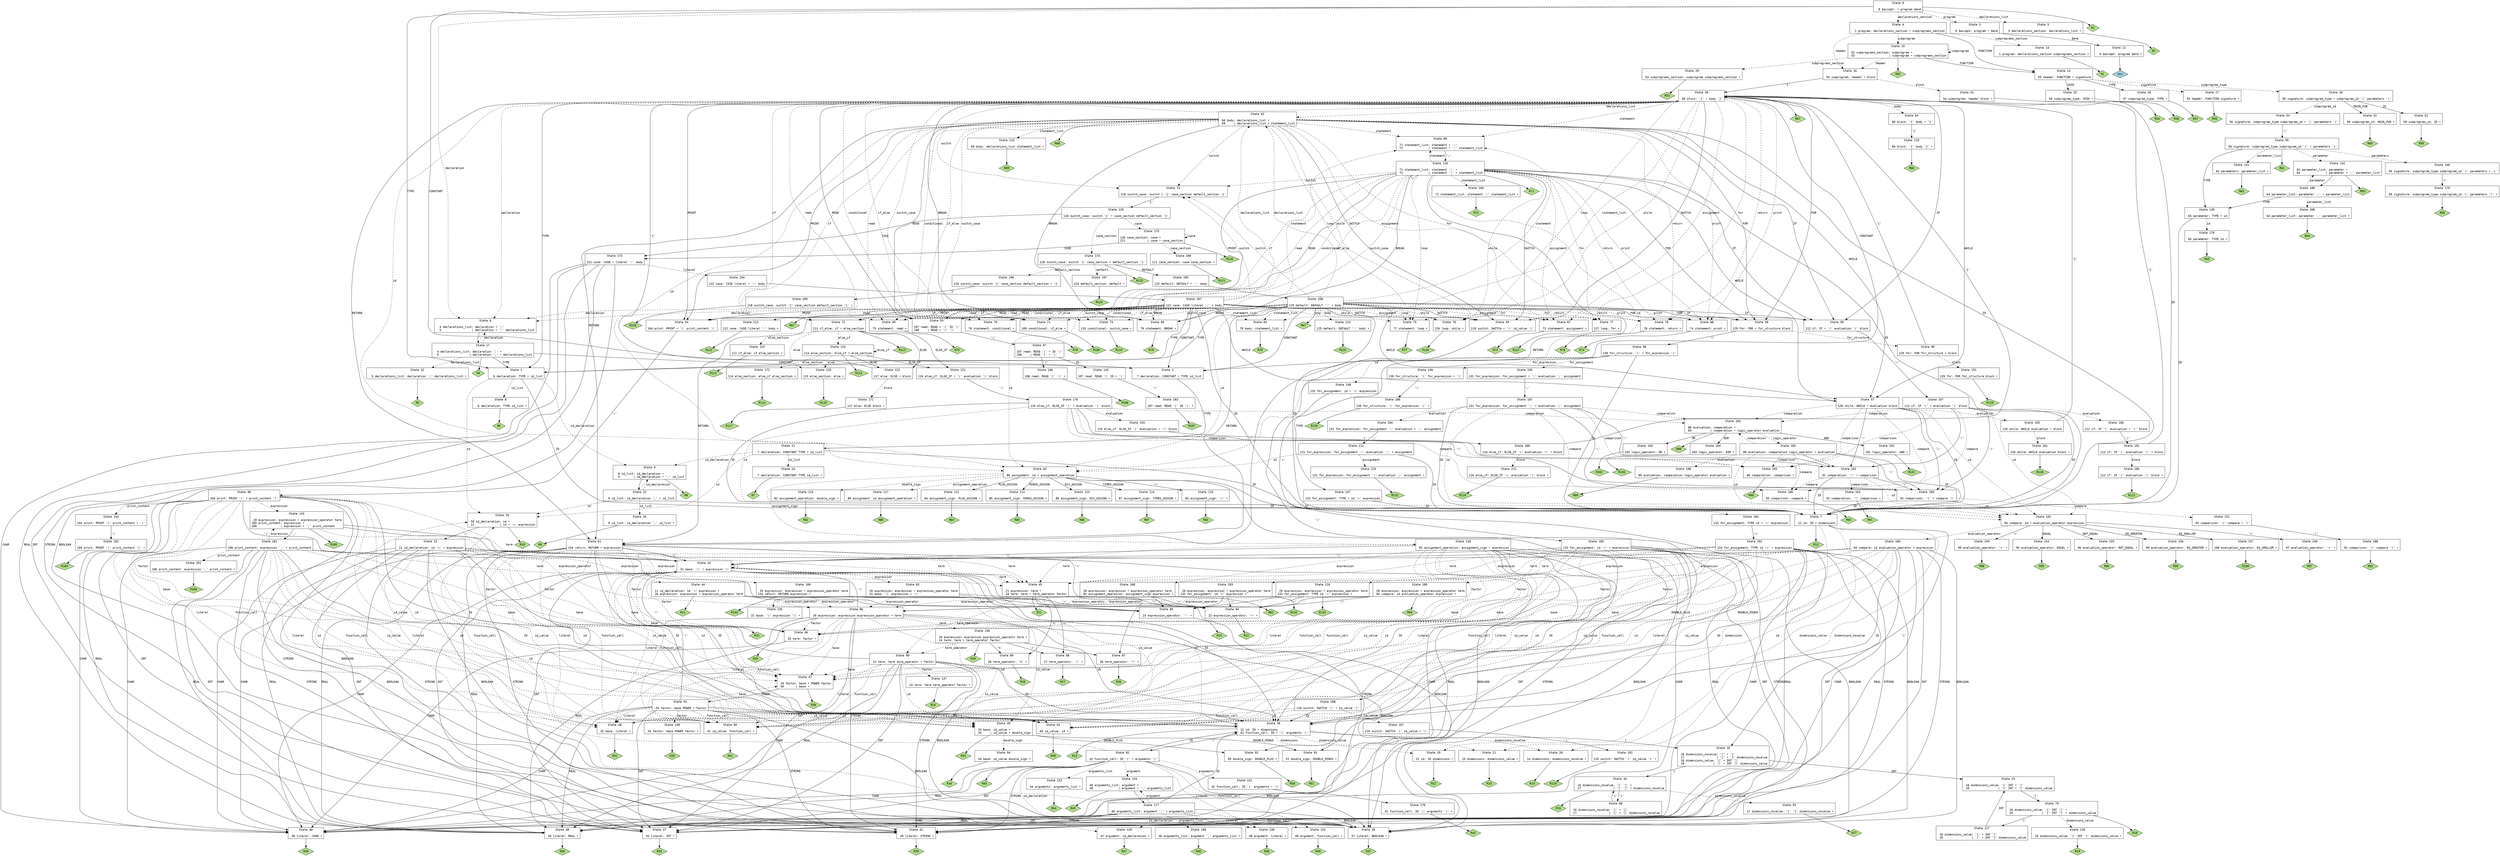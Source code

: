 // Generated by GNU Bison 3.8.2.
// Report bugs to <bug-bison@gnu.org>.
// Home page: <https://www.gnu.org/software/bison/>.

digraph "parser.y"
{
  node [fontname = courier, shape = box, colorscheme = paired6]
  edge [fontname = courier]

  0 [label="State 0\n\l  0 $accept: • program $end\l"]
  0 -> 1 [style=solid label="TYPE"]
  0 -> 2 [style=solid label="CONSTANT"]
  0 -> 3 [style=dashed label="program"]
  0 -> 4 [style=dashed label="declarations_section"]
  0 -> 5 [style=dashed label="declarations_list"]
  0 -> 6 [style=dashed label="declaration"]
  0 -> "0R2" [style=solid]
 "0R2" [label="R2", fillcolor=3, shape=diamond, style=filled]
  1 [label="State 1\n\l  6 declaration: TYPE • id_list\l"]
  1 -> 7 [style=solid label="ID"]
  1 -> 8 [style=dashed label="id_list"]
  1 -> 9 [style=dashed label="id_declaration"]
  1 -> 10 [style=dashed label="id"]
  2 [label="State 2\n\l  7 declaration: CONSTANT • TYPE id_list\l"]
  2 -> 11 [style=solid label="TYPE"]
  3 [label="State 3\n\l  0 $accept: program • $end\l"]
  3 -> 12 [style=solid label="$end"]
  4 [label="State 4\n\l  1 program: declarations_section • subprograms_section\l"]
  4 -> 13 [style=solid label="FUNCTION"]
  4 -> 14 [style=dashed label="subprograms_section"]
  4 -> 15 [style=dashed label="subprogram"]
  4 -> 16 [style=dashed label="header"]
  5 [label="State 5\n\l  3 declarations_section: declarations_list •\l"]
  5 -> "5R3" [style=solid]
 "5R3" [label="R3", fillcolor=3, shape=diamond, style=filled]
  6 [label="State 6\n\l  4 declarations_list: declaration • ';'\l  5                  | declaration • ';' declarations_list\l"]
  6 -> 17 [style=solid label="';'"]
  7 [label="State 7\n\l 12 id: ID • dimensions\l"]
  7 -> 18 [style=solid label="'['"]
  7 -> 19 [style=dashed label="dimensions"]
  7 -> 20 [style=dashed label="dimensions_novalue"]
  7 -> 21 [style=dashed label="dimensions_value"]
  7 -> "7R13" [style=solid]
 "7R13" [label="R13", fillcolor=3, shape=diamond, style=filled]
  8 [label="State 8\n\l  6 declaration: TYPE id_list •\l"]
  8 -> "8R6" [style=solid]
 "8R6" [label="R6", fillcolor=3, shape=diamond, style=filled]
  9 [label="State 9\n\l  8 id_list: id_declaration •\l  9        | id_declaration • ',' id_list\l"]
  9 -> 22 [style=solid label="','"]
  9 -> "9R8" [style=solid]
 "9R8" [label="R8", fillcolor=3, shape=diamond, style=filled]
  10 [label="State 10\n\l 10 id_declaration: id •\l 11               | id • '=' expression\l"]
  10 -> 23 [style=solid label="'='"]
  10 -> "10R10" [style=solid]
 "10R10" [label="R10", fillcolor=3, shape=diamond, style=filled]
  11 [label="State 11\n\l  7 declaration: CONSTANT TYPE • id_list\l"]
  11 -> 7 [style=solid label="ID"]
  11 -> 24 [style=dashed label="id_list"]
  11 -> 9 [style=dashed label="id_declaration"]
  11 -> 10 [style=dashed label="id"]
  12 [label="State 12\n\l  0 $accept: program $end •\l"]
  12 -> "12R0" [style=solid]
 "12R0" [label="Acc", fillcolor=1, shape=diamond, style=filled]
  13 [label="State 13\n\l 55 header: FUNCTION • signature\l"]
  13 -> 25 [style=solid label="VOID"]
  13 -> 26 [style=solid label="TYPE"]
  13 -> 27 [style=dashed label="signature"]
  13 -> 28 [style=dashed label="subprogram_type"]
  14 [label="State 14\n\l  1 program: declarations_section subprograms_section •\l"]
  14 -> "14R1" [style=solid]
 "14R1" [label="R1", fillcolor=3, shape=diamond, style=filled]
  15 [label="State 15\n\l 52 subprograms_section: subprogram •\l 53                    | subprogram • subprograms_section\l"]
  15 -> 13 [style=solid label="FUNCTION"]
  15 -> 29 [style=dashed label="subprograms_section"]
  15 -> 15 [style=dashed label="subprogram"]
  15 -> 16 [style=dashed label="header"]
  15 -> "15R52" [style=solid]
 "15R52" [label="R52", fillcolor=3, shape=diamond, style=filled]
  16 [label="State 16\n\l 54 subprogram: header • block\l"]
  16 -> 30 [style=solid label="'{'"]
  16 -> 31 [style=dashed label="block"]
  17 [label="State 17\n\l  4 declarations_list: declaration ';' •\l  5                  | declaration ';' • declarations_list\l"]
  17 -> 1 [style=solid label="TYPE"]
  17 -> 2 [style=solid label="CONSTANT"]
  17 -> 32 [style=dashed label="declarations_list"]
  17 -> 6 [style=dashed label="declaration"]
  17 -> "17R4" [style=solid]
 "17R4" [label="R4", fillcolor=3, shape=diamond, style=filled]
  18 [label="State 18\n\l 16 dimensions_novalue: '[' • ']'\l 17                   | '[' • ']' dimensions_novalue\l 18 dimensions_value: '[' • INT ']'\l 19                 | '[' • INT ']' dimensions_value\l"]
  18 -> 33 [style=solid label="INT"]
  18 -> 34 [style=solid label="']'"]
  19 [label="State 19\n\l 12 id: ID dimensions •\l"]
  19 -> "19R12" [style=solid]
 "19R12" [label="R12", fillcolor=3, shape=diamond, style=filled]
  20 [label="State 20\n\l 14 dimensions: dimensions_novalue •\l"]
  20 -> "20R14" [style=solid]
 "20R14" [label="R14", fillcolor=3, shape=diamond, style=filled]
  21 [label="State 21\n\l 15 dimensions: dimensions_value •\l"]
  21 -> "21R15" [style=solid]
 "21R15" [label="R15", fillcolor=3, shape=diamond, style=filled]
  22 [label="State 22\n\l  9 id_list: id_declaration ',' • id_list\l"]
  22 -> 7 [style=solid label="ID"]
  22 -> 35 [style=dashed label="id_list"]
  22 -> 9 [style=dashed label="id_declaration"]
  22 -> 10 [style=dashed label="id"]
  23 [label="State 23\n\l 11 id_declaration: id '=' • expression\l"]
  23 -> 36 [style=solid label="ID"]
  23 -> 37 [style=solid label="INT"]
  23 -> 38 [style=solid label="REAL"]
  23 -> 39 [style=solid label="BOOLEAN"]
  23 -> 40 [style=solid label="CHAR"]
  23 -> 41 [style=solid label="STRING"]
  23 -> 42 [style=solid label="'('"]
  23 -> 43 [style=dashed label="id"]
  23 -> 44 [style=dashed label="expression"]
  23 -> 45 [style=dashed label="term"]
  23 -> 46 [style=dashed label="factor"]
  23 -> 47 [style=dashed label="base"]
  23 -> 48 [style=dashed label="literal"]
  23 -> 49 [style=dashed label="id_value"]
  23 -> 50 [style=dashed label="function_call"]
  24 [label="State 24\n\l  7 declaration: CONSTANT TYPE id_list •\l"]
  24 -> "24R7" [style=solid]
 "24R7" [label="R7", fillcolor=3, shape=diamond, style=filled]
  25 [label="State 25\n\l 58 subprogram_type: VOID •\l"]
  25 -> "25R58" [style=solid]
 "25R58" [label="R58", fillcolor=3, shape=diamond, style=filled]
  26 [label="State 26\n\l 57 subprogram_type: TYPE •\l"]
  26 -> "26R57" [style=solid]
 "26R57" [label="R57", fillcolor=3, shape=diamond, style=filled]
  27 [label="State 27\n\l 55 header: FUNCTION signature •\l"]
  27 -> "27R55" [style=solid]
 "27R55" [label="R55", fillcolor=3, shape=diamond, style=filled]
  28 [label="State 28\n\l 56 signature: subprogram_type • subprogram_id '(' parameters ')'\l"]
  28 -> 51 [style=solid label="ID"]
  28 -> 52 [style=solid label="MAIN_FUN"]
  28 -> 53 [style=dashed label="subprogram_id"]
  29 [label="State 29\n\l 53 subprograms_section: subprogram subprograms_section •\l"]
  29 -> "29R53" [style=solid]
 "29R53" [label="R53", fillcolor=3, shape=diamond, style=filled]
  30 [label="State 30\n\l 66 block: '{' • body '}'\l"]
  30 -> 7 [style=solid label="ID"]
  30 -> 1 [style=solid label="TYPE"]
  30 -> 54 [style=solid label="PRINT"]
  30 -> 55 [style=solid label="READ"]
  30 -> 2 [style=solid label="CONSTANT"]
  30 -> 56 [style=solid label="FOR"]
  30 -> 57 [style=solid label="WHILE"]
  30 -> 58 [style=solid label="IF"]
  30 -> 59 [style=solid label="SWITCH"]
  30 -> 60 [style=solid label="BREAK"]
  30 -> 61 [style=solid label="RETURN"]
  30 -> 62 [style=dashed label="declarations_list"]
  30 -> 6 [style=dashed label="declaration"]
  30 -> 63 [style=dashed label="id"]
  30 -> 64 [style=dashed label="body"]
  30 -> 65 [style=dashed label="statement_list"]
  30 -> 66 [style=dashed label="statement"]
  30 -> 67 [style=dashed label="assignment"]
  30 -> 68 [style=dashed label="print"]
  30 -> 69 [style=dashed label="read"]
  30 -> 70 [style=dashed label="conditional"]
  30 -> 71 [style=dashed label="if_else"]
  30 -> 72 [style=dashed label="if"]
  30 -> 73 [style=dashed label="switch_case"]
  30 -> 74 [style=dashed label="switch"]
  30 -> 75 [style=dashed label="loop"]
  30 -> 76 [style=dashed label="while"]
  30 -> 77 [style=dashed label="for"]
  30 -> 78 [style=dashed label="return"]
  30 -> "30R67" [style=solid]
 "30R67" [label="R67", fillcolor=3, shape=diamond, style=filled]
  31 [label="State 31\n\l 54 subprogram: header block •\l"]
  31 -> "31R54" [style=solid]
 "31R54" [label="R54", fillcolor=3, shape=diamond, style=filled]
  32 [label="State 32\n\l  5 declarations_list: declaration ';' declarations_list •\l"]
  32 -> "32R5" [style=solid]
 "32R5" [label="R5", fillcolor=3, shape=diamond, style=filled]
  33 [label="State 33\n\l 18 dimensions_value: '[' INT • ']'\l 19                 | '[' INT • ']' dimensions_value\l"]
  33 -> 79 [style=solid label="']'"]
  34 [label="State 34\n\l 16 dimensions_novalue: '[' ']' •\l 17                   | '[' ']' • dimensions_novalue\l"]
  34 -> 80 [style=solid label="'['"]
  34 -> 81 [style=dashed label="dimensions_novalue"]
  34 -> "34R16" [style=solid]
 "34R16" [label="R16", fillcolor=3, shape=diamond, style=filled]
  35 [label="State 35\n\l  9 id_list: id_declaration ',' id_list •\l"]
  35 -> "35R9" [style=solid]
 "35R9" [label="R9", fillcolor=3, shape=diamond, style=filled]
  36 [label="State 36\n\l 12 id: ID • dimensions\l 42 function_call: ID • '(' arguments ')'\l"]
  36 -> 18 [style=solid label="'['"]
  36 -> 82 [style=solid label="'('"]
  36 -> 19 [style=dashed label="dimensions"]
  36 -> 20 [style=dashed label="dimensions_novalue"]
  36 -> 21 [style=dashed label="dimensions_value"]
  36 -> "36R13" [style=solid]
 "36R13" [label="R13", fillcolor=3, shape=diamond, style=filled]
  37 [label="State 37\n\l 35 literal: INT •\l"]
  37 -> "37R35" [style=solid]
 "37R35" [label="R35", fillcolor=3, shape=diamond, style=filled]
  38 [label="State 38\n\l 36 literal: REAL •\l"]
  38 -> "38R36" [style=solid]
 "38R36" [label="R36", fillcolor=3, shape=diamond, style=filled]
  39 [label="State 39\n\l 37 literal: BOOLEAN •\l"]
  39 -> "39R37" [style=solid]
 "39R37" [label="R37", fillcolor=3, shape=diamond, style=filled]
  40 [label="State 40\n\l 38 literal: CHAR •\l"]
  40 -> "40R38" [style=solid]
 "40R38" [label="R38", fillcolor=3, shape=diamond, style=filled]
  41 [label="State 41\n\l 39 literal: STRING •\l"]
  41 -> "41R39" [style=solid]
 "41R39" [label="R39", fillcolor=3, shape=diamond, style=filled]
  42 [label="State 42\n\l 31 base: '(' • expression ')'\l"]
  42 -> 36 [style=solid label="ID"]
  42 -> 37 [style=solid label="INT"]
  42 -> 38 [style=solid label="REAL"]
  42 -> 39 [style=solid label="BOOLEAN"]
  42 -> 40 [style=solid label="CHAR"]
  42 -> 41 [style=solid label="STRING"]
  42 -> 42 [style=solid label="'('"]
  42 -> 43 [style=dashed label="id"]
  42 -> 83 [style=dashed label="expression"]
  42 -> 45 [style=dashed label="term"]
  42 -> 46 [style=dashed label="factor"]
  42 -> 47 [style=dashed label="base"]
  42 -> 48 [style=dashed label="literal"]
  42 -> 49 [style=dashed label="id_value"]
  42 -> 50 [style=dashed label="function_call"]
  43 [label="State 43\n\l 40 id_value: id •\l"]
  43 -> "43R40" [style=solid]
 "43R40" [label="R40", fillcolor=3, shape=diamond, style=filled]
  44 [label="State 44\n\l 11 id_declaration: id '=' expression •\l 20 expression: expression • expression_operator term\l"]
  44 -> 84 [style=solid label="'+'"]
  44 -> 85 [style=solid label="'-'"]
  44 -> 86 [style=dashed label="expression_operator"]
  44 -> "44R11" [style=solid]
 "44R11" [label="R11", fillcolor=3, shape=diamond, style=filled]
  45 [label="State 45\n\l 21 expression: term •\l 24 term: term • term_operator factor\l"]
  45 -> 87 [style=solid label="'*'"]
  45 -> 88 [style=solid label="'/'"]
  45 -> 89 [style=solid label="'%'"]
  45 -> 90 [style=dashed label="term_operator"]
  45 -> "45R21" [style=solid]
 "45R21" [label="R21", fillcolor=3, shape=diamond, style=filled]
  46 [label="State 46\n\l 25 term: factor •\l"]
  46 -> "46R25" [style=solid]
 "46R25" [label="R25", fillcolor=3, shape=diamond, style=filled]
  47 [label="State 47\n\l 29 factor: base • POWER factor\l 30       | base •\l"]
  47 -> 91 [style=solid label="POWER"]
  47 -> "47R30" [style=solid]
 "47R30" [label="R30", fillcolor=3, shape=diamond, style=filled]
  48 [label="State 48\n\l 32 base: literal •\l"]
  48 -> "48R32" [style=solid]
 "48R32" [label="R32", fillcolor=3, shape=diamond, style=filled]
  49 [label="State 49\n\l 33 base: id_value •\l 34     | id_value • double_sign\l"]
  49 -> 92 [style=solid label="DOUBLE_PLUS"]
  49 -> 93 [style=solid label="DOUBLE_MINUS"]
  49 -> 94 [style=dashed label="double_sign"]
  49 -> "49R33" [style=solid]
 "49R33" [label="R33", fillcolor=3, shape=diamond, style=filled]
  50 [label="State 50\n\l 41 id_value: function_call •\l"]
  50 -> "50R41" [style=solid]
 "50R41" [label="R41", fillcolor=3, shape=diamond, style=filled]
  51 [label="State 51\n\l 59 subprogram_id: ID •\l"]
  51 -> "51R59" [style=solid]
 "51R59" [label="R59", fillcolor=3, shape=diamond, style=filled]
  52 [label="State 52\n\l 60 subprogram_id: MAIN_FUN •\l"]
  52 -> "52R60" [style=solid]
 "52R60" [label="R60", fillcolor=3, shape=diamond, style=filled]
  53 [label="State 53\n\l 56 signature: subprogram_type subprogram_id • '(' parameters ')'\l"]
  53 -> 95 [style=solid label="'('"]
  54 [label="State 54\n\l104 print: PRINT • '(' print_content ')'\l"]
  54 -> 96 [style=solid label="'('"]
  55 [label="State 55\n\l107 read: READ • '(' ID ')'\l108     | READ • '(' ')'\l"]
  55 -> 97 [style=solid label="'('"]
  56 [label="State 56\n\l129 for: FOR • for_structure block\l"]
  56 -> 98 [style=solid label="'('"]
  56 -> 99 [style=dashed label="for_structure"]
  57 [label="State 57\n\l128 while: WHILE • evaluation block\l"]
  57 -> 7 [style=solid label="ID"]
  57 -> 100 [style=solid label="'('"]
  57 -> 101 [style=solid label="'!'"]
  57 -> 102 [style=dashed label="id"]
  57 -> 103 [style=dashed label="evaluation"]
  57 -> 104 [style=dashed label="comparation"]
  57 -> 105 [style=dashed label="comparison"]
  57 -> 106 [style=dashed label="compare"]
  58 [label="State 58\n\l112 if: IF • '(' evaluation ')' block\l"]
  58 -> 107 [style=solid label="'('"]
  59 [label="State 59\n\l119 switch: SWITCH • '(' id_value ')'\l"]
  59 -> 108 [style=solid label="'('"]
  60 [label="State 60\n\l 79 statement: BREAK •\l"]
  60 -> "60R79" [style=solid]
 "60R79" [label="R79", fillcolor=3, shape=diamond, style=filled]
  61 [label="State 61\n\l134 return: RETURN • expression\l"]
  61 -> 36 [style=solid label="ID"]
  61 -> 37 [style=solid label="INT"]
  61 -> 38 [style=solid label="REAL"]
  61 -> 39 [style=solid label="BOOLEAN"]
  61 -> 40 [style=solid label="CHAR"]
  61 -> 41 [style=solid label="STRING"]
  61 -> 42 [style=solid label="'('"]
  61 -> 43 [style=dashed label="id"]
  61 -> 109 [style=dashed label="expression"]
  61 -> 45 [style=dashed label="term"]
  61 -> 46 [style=dashed label="factor"]
  61 -> 47 [style=dashed label="base"]
  61 -> 48 [style=dashed label="literal"]
  61 -> 49 [style=dashed label="id_value"]
  61 -> 50 [style=dashed label="function_call"]
  62 [label="State 62\n\l 68 body: declarations_list •\l 69     | declarations_list • statement_list\l"]
  62 -> 7 [style=solid label="ID"]
  62 -> 54 [style=solid label="PRINT"]
  62 -> 55 [style=solid label="READ"]
  62 -> 56 [style=solid label="FOR"]
  62 -> 57 [style=solid label="WHILE"]
  62 -> 58 [style=solid label="IF"]
  62 -> 59 [style=solid label="SWITCH"]
  62 -> 60 [style=solid label="BREAK"]
  62 -> 61 [style=solid label="RETURN"]
  62 -> 63 [style=dashed label="id"]
  62 -> 110 [style=dashed label="statement_list"]
  62 -> 66 [style=dashed label="statement"]
  62 -> 67 [style=dashed label="assignment"]
  62 -> 68 [style=dashed label="print"]
  62 -> 69 [style=dashed label="read"]
  62 -> 70 [style=dashed label="conditional"]
  62 -> 71 [style=dashed label="if_else"]
  62 -> 72 [style=dashed label="if"]
  62 -> 73 [style=dashed label="switch_case"]
  62 -> 74 [style=dashed label="switch"]
  62 -> 75 [style=dashed label="loop"]
  62 -> 76 [style=dashed label="while"]
  62 -> 77 [style=dashed label="for"]
  62 -> 78 [style=dashed label="return"]
  62 -> "62R68" [style=solid]
 "62R68" [label="R68", fillcolor=3, shape=diamond, style=filled]
  63 [label="State 63\n\l 80 assignment: id • assignment_operation\l"]
  63 -> 111 [style=solid label="PLUS_ASSIGN"]
  63 -> 112 [style=solid label="MINUS_ASSIGN"]
  63 -> 113 [style=solid label="DIV_ASSIGN"]
  63 -> 114 [style=solid label="TIMES_ASSIGN"]
  63 -> 92 [style=solid label="DOUBLE_PLUS"]
  63 -> 93 [style=solid label="DOUBLE_MINUS"]
  63 -> 115 [style=solid label="'='"]
  63 -> 116 [style=dashed label="double_sign"]
  63 -> 117 [style=dashed label="assignment_operation"]
  63 -> 118 [style=dashed label="assignment_sign"]
  64 [label="State 64\n\l 66 block: '{' body • '}'\l"]
  64 -> 119 [style=solid label="'}'"]
  65 [label="State 65\n\l 70 body: statement_list •\l"]
  65 -> "65R70" [style=solid]
 "65R70" [label="R70", fillcolor=3, shape=diamond, style=filled]
  66 [label="State 66\n\l 71 statement_list: statement • ';'\l 72               | statement • ';' statement_list\l"]
  66 -> 120 [style=solid label="';'"]
  67 [label="State 67\n\l 73 statement: assignment •\l"]
  67 -> "67R73" [style=solid]
 "67R73" [label="R73", fillcolor=3, shape=diamond, style=filled]
  68 [label="State 68\n\l 74 statement: print •\l"]
  68 -> "68R74" [style=solid]
 "68R74" [label="R74", fillcolor=3, shape=diamond, style=filled]
  69 [label="State 69\n\l 75 statement: read •\l"]
  69 -> "69R75" [style=solid]
 "69R75" [label="R75", fillcolor=3, shape=diamond, style=filled]
  70 [label="State 70\n\l 76 statement: conditional •\l"]
  70 -> "70R76" [style=solid]
 "70R76" [label="R76", fillcolor=3, shape=diamond, style=filled]
  71 [label="State 71\n\l109 conditional: if_else •\l"]
  71 -> "71R109" [style=solid]
 "71R109" [label="R109", fillcolor=3, shape=diamond, style=filled]
  72 [label="State 72\n\l111 if_else: if • else_section\l"]
  72 -> 121 [style=solid label="ELSE_IF"]
  72 -> 122 [style=solid label="ELSE"]
  72 -> 123 [style=dashed label="else_section"]
  72 -> 124 [style=dashed label="else_if"]
  72 -> 125 [style=dashed label="else"]
  72 -> "72R113" [style=solid]
 "72R113" [label="R113", fillcolor=3, shape=diamond, style=filled]
  73 [label="State 73\n\l110 conditional: switch_case •\l"]
  73 -> "73R110" [style=solid]
 "73R110" [label="R110", fillcolor=3, shape=diamond, style=filled]
  74 [label="State 74\n\l118 switch_case: switch • '{' case_section default_section '}'\l"]
  74 -> 126 [style=solid label="'{'"]
  75 [label="State 75\n\l 77 statement: loop •\l"]
  75 -> "75R77" [style=solid]
 "75R77" [label="R77", fillcolor=3, shape=diamond, style=filled]
  76 [label="State 76\n\l126 loop: while •\l"]
  76 -> "76R126" [style=solid]
 "76R126" [label="R126", fillcolor=3, shape=diamond, style=filled]
  77 [label="State 77\n\l127 loop: for •\l"]
  77 -> "77R127" [style=solid]
 "77R127" [label="R127", fillcolor=3, shape=diamond, style=filled]
  78 [label="State 78\n\l 78 statement: return •\l"]
  78 -> "78R78" [style=solid]
 "78R78" [label="R78", fillcolor=3, shape=diamond, style=filled]
  79 [label="State 79\n\l 18 dimensions_value: '[' INT ']' •\l 19                 | '[' INT ']' • dimensions_value\l"]
  79 -> 127 [style=solid label="'['"]
  79 -> 128 [style=dashed label="dimensions_value"]
  79 -> "79R18" [style=solid]
 "79R18" [label="R18", fillcolor=3, shape=diamond, style=filled]
  80 [label="State 80\n\l 16 dimensions_novalue: '[' • ']'\l 17                   | '[' • ']' dimensions_novalue\l"]
  80 -> 34 [style=solid label="']'"]
  81 [label="State 81\n\l 17 dimensions_novalue: '[' ']' dimensions_novalue •\l"]
  81 -> "81R17" [style=solid]
 "81R17" [label="R17", fillcolor=3, shape=diamond, style=filled]
  82 [label="State 82\n\l 42 function_call: ID '(' • arguments ')'\l"]
  82 -> 36 [style=solid label="ID"]
  82 -> 37 [style=solid label="INT"]
  82 -> 38 [style=solid label="REAL"]
  82 -> 39 [style=solid label="BOOLEAN"]
  82 -> 40 [style=solid label="CHAR"]
  82 -> 41 [style=solid label="STRING"]
  82 -> 129 [style=dashed label="id_declaration"]
  82 -> 10 [style=dashed label="id"]
  82 -> 130 [style=dashed label="literal"]
  82 -> 131 [style=dashed label="function_call"]
  82 -> 132 [style=dashed label="arguments"]
  82 -> 133 [style=dashed label="arguments_list"]
  82 -> 134 [style=dashed label="argument"]
  82 -> "82R43" [style=solid]
 "82R43" [label="R43", fillcolor=3, shape=diamond, style=filled]
  83 [label="State 83\n\l 20 expression: expression • expression_operator term\l 31 base: '(' expression • ')'\l"]
  83 -> 84 [style=solid label="'+'"]
  83 -> 85 [style=solid label="'-'"]
  83 -> 135 [style=solid label="')'"]
  83 -> 86 [style=dashed label="expression_operator"]
  84 [label="State 84\n\l 22 expression_operator: '+' •\l"]
  84 -> "84R22" [style=solid]
 "84R22" [label="R22", fillcolor=3, shape=diamond, style=filled]
  85 [label="State 85\n\l 23 expression_operator: '-' •\l"]
  85 -> "85R23" [style=solid]
 "85R23" [label="R23", fillcolor=3, shape=diamond, style=filled]
  86 [label="State 86\n\l 20 expression: expression expression_operator • term\l"]
  86 -> 36 [style=solid label="ID"]
  86 -> 37 [style=solid label="INT"]
  86 -> 38 [style=solid label="REAL"]
  86 -> 39 [style=solid label="BOOLEAN"]
  86 -> 40 [style=solid label="CHAR"]
  86 -> 41 [style=solid label="STRING"]
  86 -> 42 [style=solid label="'('"]
  86 -> 43 [style=dashed label="id"]
  86 -> 136 [style=dashed label="term"]
  86 -> 46 [style=dashed label="factor"]
  86 -> 47 [style=dashed label="base"]
  86 -> 48 [style=dashed label="literal"]
  86 -> 49 [style=dashed label="id_value"]
  86 -> 50 [style=dashed label="function_call"]
  87 [label="State 87\n\l 26 term_operator: '*' •\l"]
  87 -> "87R26" [style=solid]
 "87R26" [label="R26", fillcolor=3, shape=diamond, style=filled]
  88 [label="State 88\n\l 27 term_operator: '/' •\l"]
  88 -> "88R27" [style=solid]
 "88R27" [label="R27", fillcolor=3, shape=diamond, style=filled]
  89 [label="State 89\n\l 28 term_operator: '%' •\l"]
  89 -> "89R28" [style=solid]
 "89R28" [label="R28", fillcolor=3, shape=diamond, style=filled]
  90 [label="State 90\n\l 24 term: term term_operator • factor\l"]
  90 -> 36 [style=solid label="ID"]
  90 -> 37 [style=solid label="INT"]
  90 -> 38 [style=solid label="REAL"]
  90 -> 39 [style=solid label="BOOLEAN"]
  90 -> 40 [style=solid label="CHAR"]
  90 -> 41 [style=solid label="STRING"]
  90 -> 42 [style=solid label="'('"]
  90 -> 43 [style=dashed label="id"]
  90 -> 137 [style=dashed label="factor"]
  90 -> 47 [style=dashed label="base"]
  90 -> 48 [style=dashed label="literal"]
  90 -> 49 [style=dashed label="id_value"]
  90 -> 50 [style=dashed label="function_call"]
  91 [label="State 91\n\l 29 factor: base POWER • factor\l"]
  91 -> 36 [style=solid label="ID"]
  91 -> 37 [style=solid label="INT"]
  91 -> 38 [style=solid label="REAL"]
  91 -> 39 [style=solid label="BOOLEAN"]
  91 -> 40 [style=solid label="CHAR"]
  91 -> 41 [style=solid label="STRING"]
  91 -> 42 [style=solid label="'('"]
  91 -> 43 [style=dashed label="id"]
  91 -> 138 [style=dashed label="factor"]
  91 -> 47 [style=dashed label="base"]
  91 -> 48 [style=dashed label="literal"]
  91 -> 49 [style=dashed label="id_value"]
  91 -> 50 [style=dashed label="function_call"]
  92 [label="State 92\n\l 50 double_sign: DOUBLE_PLUS •\l"]
  92 -> "92R50" [style=solid]
 "92R50" [label="R50", fillcolor=3, shape=diamond, style=filled]
  93 [label="State 93\n\l 51 double_sign: DOUBLE_MINUS •\l"]
  93 -> "93R51" [style=solid]
 "93R51" [label="R51", fillcolor=3, shape=diamond, style=filled]
  94 [label="State 94\n\l 34 base: id_value double_sign •\l"]
  94 -> "94R34" [style=solid]
 "94R34" [label="R34", fillcolor=3, shape=diamond, style=filled]
  95 [label="State 95\n\l 56 signature: subprogram_type subprogram_id '(' • parameters ')'\l"]
  95 -> 139 [style=solid label="TYPE"]
  95 -> 140 [style=dashed label="parameters"]
  95 -> 141 [style=dashed label="parameter_list"]
  95 -> 142 [style=dashed label="parameter"]
  95 -> "95R61" [style=solid]
 "95R61" [label="R61", fillcolor=3, shape=diamond, style=filled]
  96 [label="State 96\n\l104 print: PRINT '(' • print_content ')'\l"]
  96 -> 36 [style=solid label="ID"]
  96 -> 37 [style=solid label="INT"]
  96 -> 38 [style=solid label="REAL"]
  96 -> 39 [style=solid label="BOOLEAN"]
  96 -> 40 [style=solid label="CHAR"]
  96 -> 41 [style=solid label="STRING"]
  96 -> 42 [style=solid label="'('"]
  96 -> 43 [style=dashed label="id"]
  96 -> 143 [style=dashed label="expression"]
  96 -> 45 [style=dashed label="term"]
  96 -> 46 [style=dashed label="factor"]
  96 -> 47 [style=dashed label="base"]
  96 -> 48 [style=dashed label="literal"]
  96 -> 49 [style=dashed label="id_value"]
  96 -> 50 [style=dashed label="function_call"]
  96 -> 144 [style=dashed label="print_content"]
  97 [label="State 97\n\l107 read: READ '(' • ID ')'\l108     | READ '(' • ')'\l"]
  97 -> 145 [style=solid label="ID"]
  97 -> 146 [style=solid label="')'"]
  98 [label="State 98\n\l130 for_structure: '(' • for_expression ')'\l"]
  98 -> 7 [style=solid label="ID"]
  98 -> 147 [style=solid label="TYPE"]
  98 -> 148 [style=dashed label="id"]
  98 -> 149 [style=dashed label="for_expression"]
  98 -> 150 [style=dashed label="for_assignment"]
  99 [label="State 99\n\l129 for: FOR for_structure • block\l"]
  99 -> 30 [style=solid label="'{'"]
  99 -> 151 [style=dashed label="block"]
  100 [label="State 100\n\l 92 comparison: '(' • compare ')'\l"]
  100 -> 7 [style=solid label="ID"]
  100 -> 102 [style=dashed label="id"]
  100 -> 152 [style=dashed label="compare"]
  101 [label="State 101\n\l 91 comparation: '!' • comparison\l"]
  101 -> 7 [style=solid label="ID"]
  101 -> 100 [style=solid label="'('"]
  101 -> 102 [style=dashed label="id"]
  101 -> 153 [style=dashed label="comparison"]
  101 -> 106 [style=dashed label="compare"]
  102 [label="State 102\n\l 94 compare: id • evaluation_operator expression\l"]
  102 -> 154 [style=solid label="EQUAL"]
  102 -> 155 [style=solid label="NOT_EQUAL"]
  102 -> 156 [style=solid label="EQ_GREATER"]
  102 -> 157 [style=solid label="EQ_SMALLER"]
  102 -> 158 [style=solid label="'>'"]
  102 -> 159 [style=solid label="'<'"]
  102 -> 160 [style=dashed label="evaluation_operator"]
  103 [label="State 103\n\l128 while: WHILE evaluation • block\l"]
  103 -> 30 [style=solid label="'{'"]
  103 -> 161 [style=dashed label="block"]
  104 [label="State 104\n\l 88 evaluation: comparation •\l 89           | comparation • logic_operator evaluation\l"]
  104 -> 162 [style=solid label="AND"]
  104 -> 163 [style=solid label="OR"]
  104 -> 164 [style=solid label="EOR"]
  104 -> 165 [style=dashed label="logic_operator"]
  104 -> "104R88" [style=solid]
 "104R88" [label="R88", fillcolor=3, shape=diamond, style=filled]
  105 [label="State 105\n\l 90 comparation: comparison •\l"]
  105 -> "105R90" [style=solid]
 "105R90" [label="R90", fillcolor=3, shape=diamond, style=filled]
  106 [label="State 106\n\l 93 comparison: compare •\l"]
  106 -> "106R93" [style=solid]
 "106R93" [label="R93", fillcolor=3, shape=diamond, style=filled]
  107 [label="State 107\n\l112 if: IF '(' • evaluation ')' block\l"]
  107 -> 7 [style=solid label="ID"]
  107 -> 100 [style=solid label="'('"]
  107 -> 101 [style=solid label="'!'"]
  107 -> 102 [style=dashed label="id"]
  107 -> 166 [style=dashed label="evaluation"]
  107 -> 104 [style=dashed label="comparation"]
  107 -> 105 [style=dashed label="comparison"]
  107 -> 106 [style=dashed label="compare"]
  108 [label="State 108\n\l119 switch: SWITCH '(' • id_value ')'\l"]
  108 -> 36 [style=solid label="ID"]
  108 -> 43 [style=dashed label="id"]
  108 -> 167 [style=dashed label="id_value"]
  108 -> 50 [style=dashed label="function_call"]
  109 [label="State 109\n\l 20 expression: expression • expression_operator term\l134 return: RETURN expression •\l"]
  109 -> 84 [style=solid label="'+'"]
  109 -> 85 [style=solid label="'-'"]
  109 -> 86 [style=dashed label="expression_operator"]
  109 -> "109R134" [style=solid]
 "109R134" [label="R134", fillcolor=3, shape=diamond, style=filled]
  110 [label="State 110\n\l 69 body: declarations_list statement_list •\l"]
  110 -> "110R69" [style=solid]
 "110R69" [label="R69", fillcolor=3, shape=diamond, style=filled]
  111 [label="State 111\n\l 84 assignment_sign: PLUS_ASSIGN •\l"]
  111 -> "111R84" [style=solid]
 "111R84" [label="R84", fillcolor=3, shape=diamond, style=filled]
  112 [label="State 112\n\l 85 assignment_sign: MINUS_ASSIGN •\l"]
  112 -> "112R85" [style=solid]
 "112R85" [label="R85", fillcolor=3, shape=diamond, style=filled]
  113 [label="State 113\n\l 86 assignment_sign: DIV_ASSIGN •\l"]
  113 -> "113R86" [style=solid]
 "113R86" [label="R86", fillcolor=3, shape=diamond, style=filled]
  114 [label="State 114\n\l 87 assignment_sign: TIMES_ASSIGN •\l"]
  114 -> "114R87" [style=solid]
 "114R87" [label="R87", fillcolor=3, shape=diamond, style=filled]
  115 [label="State 115\n\l 83 assignment_sign: '=' •\l"]
  115 -> "115R83" [style=solid]
 "115R83" [label="R83", fillcolor=3, shape=diamond, style=filled]
  116 [label="State 116\n\l 82 assignment_operation: double_sign •\l"]
  116 -> "116R82" [style=solid]
 "116R82" [label="R82", fillcolor=3, shape=diamond, style=filled]
  117 [label="State 117\n\l 80 assignment: id assignment_operation •\l"]
  117 -> "117R80" [style=solid]
 "117R80" [label="R80", fillcolor=3, shape=diamond, style=filled]
  118 [label="State 118\n\l 81 assignment_operation: assignment_sign • expression\l"]
  118 -> 36 [style=solid label="ID"]
  118 -> 37 [style=solid label="INT"]
  118 -> 38 [style=solid label="REAL"]
  118 -> 39 [style=solid label="BOOLEAN"]
  118 -> 40 [style=solid label="CHAR"]
  118 -> 41 [style=solid label="STRING"]
  118 -> 42 [style=solid label="'('"]
  118 -> 43 [style=dashed label="id"]
  118 -> 168 [style=dashed label="expression"]
  118 -> 45 [style=dashed label="term"]
  118 -> 46 [style=dashed label="factor"]
  118 -> 47 [style=dashed label="base"]
  118 -> 48 [style=dashed label="literal"]
  118 -> 49 [style=dashed label="id_value"]
  118 -> 50 [style=dashed label="function_call"]
  119 [label="State 119\n\l 66 block: '{' body '}' •\l"]
  119 -> "119R66" [style=solid]
 "119R66" [label="R66", fillcolor=3, shape=diamond, style=filled]
  120 [label="State 120\n\l 71 statement_list: statement ';' •\l 72               | statement ';' • statement_list\l"]
  120 -> 7 [style=solid label="ID"]
  120 -> 54 [style=solid label="PRINT"]
  120 -> 55 [style=solid label="READ"]
  120 -> 56 [style=solid label="FOR"]
  120 -> 57 [style=solid label="WHILE"]
  120 -> 58 [style=solid label="IF"]
  120 -> 59 [style=solid label="SWITCH"]
  120 -> 60 [style=solid label="BREAK"]
  120 -> 61 [style=solid label="RETURN"]
  120 -> 63 [style=dashed label="id"]
  120 -> 169 [style=dashed label="statement_list"]
  120 -> 66 [style=dashed label="statement"]
  120 -> 67 [style=dashed label="assignment"]
  120 -> 68 [style=dashed label="print"]
  120 -> 69 [style=dashed label="read"]
  120 -> 70 [style=dashed label="conditional"]
  120 -> 71 [style=dashed label="if_else"]
  120 -> 72 [style=dashed label="if"]
  120 -> 73 [style=dashed label="switch_case"]
  120 -> 74 [style=dashed label="switch"]
  120 -> 75 [style=dashed label="loop"]
  120 -> 76 [style=dashed label="while"]
  120 -> 77 [style=dashed label="for"]
  120 -> 78 [style=dashed label="return"]
  120 -> "120R71" [style=solid]
 "120R71" [label="R71", fillcolor=3, shape=diamond, style=filled]
  121 [label="State 121\n\l116 else_if: ELSE_IF • '(' evaluation ')' block\l"]
  121 -> 170 [style=solid label="'('"]
  122 [label="State 122\n\l117 else: ELSE • block\l"]
  122 -> 30 [style=solid label="'{'"]
  122 -> 171 [style=dashed label="block"]
  123 [label="State 123\n\l111 if_else: if else_section •\l"]
  123 -> "123R111" [style=solid]
 "123R111" [label="R111", fillcolor=3, shape=diamond, style=filled]
  124 [label="State 124\n\l114 else_section: else_if • else_section\l"]
  124 -> 121 [style=solid label="ELSE_IF"]
  124 -> 122 [style=solid label="ELSE"]
  124 -> 172 [style=dashed label="else_section"]
  124 -> 124 [style=dashed label="else_if"]
  124 -> 125 [style=dashed label="else"]
  124 -> "124R113" [style=solid]
 "124R113" [label="R113", fillcolor=3, shape=diamond, style=filled]
  125 [label="State 125\n\l115 else_section: else •\l"]
  125 -> "125R115" [style=solid]
 "125R115" [label="R115", fillcolor=3, shape=diamond, style=filled]
  126 [label="State 126\n\l118 switch_case: switch '{' • case_section default_section '}'\l"]
  126 -> 173 [style=solid label="CASE"]
  126 -> 174 [style=dashed label="case_section"]
  126 -> 175 [style=dashed label="case"]
  127 [label="State 127\n\l 18 dimensions_value: '[' • INT ']'\l 19                 | '[' • INT ']' dimensions_value\l"]
  127 -> 33 [style=solid label="INT"]
  128 [label="State 128\n\l 19 dimensions_value: '[' INT ']' dimensions_value •\l"]
  128 -> "128R19" [style=solid]
 "128R19" [label="R19", fillcolor=3, shape=diamond, style=filled]
  129 [label="State 129\n\l 47 argument: id_declaration •\l"]
  129 -> "129R47" [style=solid]
 "129R47" [label="R47", fillcolor=3, shape=diamond, style=filled]
  130 [label="State 130\n\l 48 argument: literal •\l"]
  130 -> "130R48" [style=solid]
 "130R48" [label="R48", fillcolor=3, shape=diamond, style=filled]
  131 [label="State 131\n\l 49 argument: function_call •\l"]
  131 -> "131R49" [style=solid]
 "131R49" [label="R49", fillcolor=3, shape=diamond, style=filled]
  132 [label="State 132\n\l 42 function_call: ID '(' arguments • ')'\l"]
  132 -> 176 [style=solid label="')'"]
  133 [label="State 133\n\l 44 arguments: arguments_list •\l"]
  133 -> "133R44" [style=solid]
 "133R44" [label="R44", fillcolor=3, shape=diamond, style=filled]
  134 [label="State 134\n\l 45 arguments_list: argument •\l 46               | argument • ',' arguments_list\l"]
  134 -> 177 [style=solid label="','"]
  134 -> "134R45" [style=solid]
 "134R45" [label="R45", fillcolor=3, shape=diamond, style=filled]
  135 [label="State 135\n\l 31 base: '(' expression ')' •\l"]
  135 -> "135R31" [style=solid]
 "135R31" [label="R31", fillcolor=3, shape=diamond, style=filled]
  136 [label="State 136\n\l 20 expression: expression expression_operator term •\l 24 term: term • term_operator factor\l"]
  136 -> 87 [style=solid label="'*'"]
  136 -> 88 [style=solid label="'/'"]
  136 -> 89 [style=solid label="'%'"]
  136 -> 90 [style=dashed label="term_operator"]
  136 -> "136R20" [style=solid]
 "136R20" [label="R20", fillcolor=3, shape=diamond, style=filled]
  137 [label="State 137\n\l 24 term: term term_operator factor •\l"]
  137 -> "137R24" [style=solid]
 "137R24" [label="R24", fillcolor=3, shape=diamond, style=filled]
  138 [label="State 138\n\l 29 factor: base POWER factor •\l"]
  138 -> "138R29" [style=solid]
 "138R29" [label="R29", fillcolor=3, shape=diamond, style=filled]
  139 [label="State 139\n\l 65 parameter: TYPE • id\l"]
  139 -> 7 [style=solid label="ID"]
  139 -> 178 [style=dashed label="id"]
  140 [label="State 140\n\l 56 signature: subprogram_type subprogram_id '(' parameters • ')'\l"]
  140 -> 179 [style=solid label="')'"]
  141 [label="State 141\n\l 62 parameters: parameter_list •\l"]
  141 -> "141R62" [style=solid]
 "141R62" [label="R62", fillcolor=3, shape=diamond, style=filled]
  142 [label="State 142\n\l 63 parameter_list: parameter •\l 64               | parameter • ',' parameter_list\l"]
  142 -> 180 [style=solid label="','"]
  142 -> "142R63" [style=solid]
 "142R63" [label="R63", fillcolor=3, shape=diamond, style=filled]
  143 [label="State 143\n\l 20 expression: expression • expression_operator term\l105 print_content: expression •\l106              | expression • ',' print_content\l"]
  143 -> 181 [style=solid label="','"]
  143 -> 84 [style=solid label="'+'"]
  143 -> 85 [style=solid label="'-'"]
  143 -> 86 [style=dashed label="expression_operator"]
  143 -> "143R105" [style=solid]
 "143R105" [label="R105", fillcolor=3, shape=diamond, style=filled]
  144 [label="State 144\n\l104 print: PRINT '(' print_content • ')'\l"]
  144 -> 182 [style=solid label="')'"]
  145 [label="State 145\n\l107 read: READ '(' ID • ')'\l"]
  145 -> 183 [style=solid label="')'"]
  146 [label="State 146\n\l108 read: READ '(' ')' •\l"]
  146 -> "146R108" [style=solid]
 "146R108" [label="R108", fillcolor=3, shape=diamond, style=filled]
  147 [label="State 147\n\l133 for_assignment: TYPE • id '=' expression\l"]
  147 -> 7 [style=solid label="ID"]
  147 -> 184 [style=dashed label="id"]
  148 [label="State 148\n\l132 for_assignment: id • '=' expression\l"]
  148 -> 185 [style=solid label="'='"]
  149 [label="State 149\n\l130 for_structure: '(' for_expression • ')'\l"]
  149 -> 186 [style=solid label="')'"]
  150 [label="State 150\n\l131 for_expression: for_assignment • ';' evaluation ';' assignment\l"]
  150 -> 187 [style=solid label="';'"]
  151 [label="State 151\n\l129 for: FOR for_structure block •\l"]
  151 -> "151R129" [style=solid]
 "151R129" [label="R129", fillcolor=3, shape=diamond, style=filled]
  152 [label="State 152\n\l 92 comparison: '(' compare • ')'\l"]
  152 -> 188 [style=solid label="')'"]
  153 [label="State 153\n\l 91 comparation: '!' comparison •\l"]
  153 -> "153R91" [style=solid]
 "153R91" [label="R91", fillcolor=3, shape=diamond, style=filled]
  154 [label="State 154\n\l 95 evaluation_operator: EQUAL •\l"]
  154 -> "154R95" [style=solid]
 "154R95" [label="R95", fillcolor=3, shape=diamond, style=filled]
  155 [label="State 155\n\l 96 evaluation_operator: NOT_EQUAL •\l"]
  155 -> "155R96" [style=solid]
 "155R96" [label="R96", fillcolor=3, shape=diamond, style=filled]
  156 [label="State 156\n\l 99 evaluation_operator: EQ_GREATER •\l"]
  156 -> "156R99" [style=solid]
 "156R99" [label="R99", fillcolor=3, shape=diamond, style=filled]
  157 [label="State 157\n\l100 evaluation_operator: EQ_SMALLER •\l"]
  157 -> "157R100" [style=solid]
 "157R100" [label="R100", fillcolor=3, shape=diamond, style=filled]
  158 [label="State 158\n\l 97 evaluation_operator: '>' •\l"]
  158 -> "158R97" [style=solid]
 "158R97" [label="R97", fillcolor=3, shape=diamond, style=filled]
  159 [label="State 159\n\l 98 evaluation_operator: '<' •\l"]
  159 -> "159R98" [style=solid]
 "159R98" [label="R98", fillcolor=3, shape=diamond, style=filled]
  160 [label="State 160\n\l 94 compare: id evaluation_operator • expression\l"]
  160 -> 36 [style=solid label="ID"]
  160 -> 37 [style=solid label="INT"]
  160 -> 38 [style=solid label="REAL"]
  160 -> 39 [style=solid label="BOOLEAN"]
  160 -> 40 [style=solid label="CHAR"]
  160 -> 41 [style=solid label="STRING"]
  160 -> 42 [style=solid label="'('"]
  160 -> 43 [style=dashed label="id"]
  160 -> 189 [style=dashed label="expression"]
  160 -> 45 [style=dashed label="term"]
  160 -> 46 [style=dashed label="factor"]
  160 -> 47 [style=dashed label="base"]
  160 -> 48 [style=dashed label="literal"]
  160 -> 49 [style=dashed label="id_value"]
  160 -> 50 [style=dashed label="function_call"]
  161 [label="State 161\n\l128 while: WHILE evaluation block •\l"]
  161 -> "161R128" [style=solid]
 "161R128" [label="R128", fillcolor=3, shape=diamond, style=filled]
  162 [label="State 162\n\l101 logic_operator: AND •\l"]
  162 -> "162R101" [style=solid]
 "162R101" [label="R101", fillcolor=3, shape=diamond, style=filled]
  163 [label="State 163\n\l102 logic_operator: OR •\l"]
  163 -> "163R102" [style=solid]
 "163R102" [label="R102", fillcolor=3, shape=diamond, style=filled]
  164 [label="State 164\n\l103 logic_operator: EOR •\l"]
  164 -> "164R103" [style=solid]
 "164R103" [label="R103", fillcolor=3, shape=diamond, style=filled]
  165 [label="State 165\n\l 89 evaluation: comparation logic_operator • evaluation\l"]
  165 -> 7 [style=solid label="ID"]
  165 -> 100 [style=solid label="'('"]
  165 -> 101 [style=solid label="'!'"]
  165 -> 102 [style=dashed label="id"]
  165 -> 190 [style=dashed label="evaluation"]
  165 -> 104 [style=dashed label="comparation"]
  165 -> 105 [style=dashed label="comparison"]
  165 -> 106 [style=dashed label="compare"]
  166 [label="State 166\n\l112 if: IF '(' evaluation • ')' block\l"]
  166 -> 191 [style=solid label="')'"]
  167 [label="State 167\n\l119 switch: SWITCH '(' id_value • ')'\l"]
  167 -> 192 [style=solid label="')'"]
  168 [label="State 168\n\l 20 expression: expression • expression_operator term\l 81 assignment_operation: assignment_sign expression •\l"]
  168 -> 84 [style=solid label="'+'"]
  168 -> 85 [style=solid label="'-'"]
  168 -> 86 [style=dashed label="expression_operator"]
  168 -> "168R81" [style=solid]
 "168R81" [label="R81", fillcolor=3, shape=diamond, style=filled]
  169 [label="State 169\n\l 72 statement_list: statement ';' statement_list •\l"]
  169 -> "169R72" [style=solid]
 "169R72" [label="R72", fillcolor=3, shape=diamond, style=filled]
  170 [label="State 170\n\l116 else_if: ELSE_IF '(' • evaluation ')' block\l"]
  170 -> 7 [style=solid label="ID"]
  170 -> 100 [style=solid label="'('"]
  170 -> 101 [style=solid label="'!'"]
  170 -> 102 [style=dashed label="id"]
  170 -> 193 [style=dashed label="evaluation"]
  170 -> 104 [style=dashed label="comparation"]
  170 -> 105 [style=dashed label="comparison"]
  170 -> 106 [style=dashed label="compare"]
  171 [label="State 171\n\l117 else: ELSE block •\l"]
  171 -> "171R117" [style=solid]
 "171R117" [label="R117", fillcolor=3, shape=diamond, style=filled]
  172 [label="State 172\n\l114 else_section: else_if else_section •\l"]
  172 -> "172R114" [style=solid]
 "172R114" [label="R114", fillcolor=3, shape=diamond, style=filled]
  173 [label="State 173\n\l122 case: CASE • literal ':' body\l"]
  173 -> 37 [style=solid label="INT"]
  173 -> 38 [style=solid label="REAL"]
  173 -> 39 [style=solid label="BOOLEAN"]
  173 -> 40 [style=solid label="CHAR"]
  173 -> 41 [style=solid label="STRING"]
  173 -> 194 [style=dashed label="literal"]
  174 [label="State 174\n\l118 switch_case: switch '{' case_section • default_section '}'\l"]
  174 -> 195 [style=solid label="DEFAULT"]
  174 -> 196 [style=dashed label="default_section"]
  174 -> 197 [style=dashed label="default"]
  174 -> "174R123" [style=solid]
 "174R123" [label="R123", fillcolor=3, shape=diamond, style=filled]
  175 [label="State 175\n\l120 case_section: case •\l121             | case • case_section\l"]
  175 -> 173 [style=solid label="CASE"]
  175 -> 198 [style=dashed label="case_section"]
  175 -> 175 [style=dashed label="case"]
  175 -> "175R120" [style=solid]
 "175R120" [label="R120", fillcolor=3, shape=diamond, style=filled]
  176 [label="State 176\n\l 42 function_call: ID '(' arguments ')' •\l"]
  176 -> "176R42" [style=solid]
 "176R42" [label="R42", fillcolor=3, shape=diamond, style=filled]
  177 [label="State 177\n\l 46 arguments_list: argument ',' • arguments_list\l"]
  177 -> 36 [style=solid label="ID"]
  177 -> 37 [style=solid label="INT"]
  177 -> 38 [style=solid label="REAL"]
  177 -> 39 [style=solid label="BOOLEAN"]
  177 -> 40 [style=solid label="CHAR"]
  177 -> 41 [style=solid label="STRING"]
  177 -> 129 [style=dashed label="id_declaration"]
  177 -> 10 [style=dashed label="id"]
  177 -> 130 [style=dashed label="literal"]
  177 -> 131 [style=dashed label="function_call"]
  177 -> 199 [style=dashed label="arguments_list"]
  177 -> 134 [style=dashed label="argument"]
  178 [label="State 178\n\l 65 parameter: TYPE id •\l"]
  178 -> "178R65" [style=solid]
 "178R65" [label="R65", fillcolor=3, shape=diamond, style=filled]
  179 [label="State 179\n\l 56 signature: subprogram_type subprogram_id '(' parameters ')' •\l"]
  179 -> "179R56" [style=solid]
 "179R56" [label="R56", fillcolor=3, shape=diamond, style=filled]
  180 [label="State 180\n\l 64 parameter_list: parameter ',' • parameter_list\l"]
  180 -> 139 [style=solid label="TYPE"]
  180 -> 200 [style=dashed label="parameter_list"]
  180 -> 142 [style=dashed label="parameter"]
  181 [label="State 181\n\l106 print_content: expression ',' • print_content\l"]
  181 -> 36 [style=solid label="ID"]
  181 -> 37 [style=solid label="INT"]
  181 -> 38 [style=solid label="REAL"]
  181 -> 39 [style=solid label="BOOLEAN"]
  181 -> 40 [style=solid label="CHAR"]
  181 -> 41 [style=solid label="STRING"]
  181 -> 42 [style=solid label="'('"]
  181 -> 43 [style=dashed label="id"]
  181 -> 143 [style=dashed label="expression"]
  181 -> 45 [style=dashed label="term"]
  181 -> 46 [style=dashed label="factor"]
  181 -> 47 [style=dashed label="base"]
  181 -> 48 [style=dashed label="literal"]
  181 -> 49 [style=dashed label="id_value"]
  181 -> 50 [style=dashed label="function_call"]
  181 -> 201 [style=dashed label="print_content"]
  182 [label="State 182\n\l104 print: PRINT '(' print_content ')' •\l"]
  182 -> "182R104" [style=solid]
 "182R104" [label="R104", fillcolor=3, shape=diamond, style=filled]
  183 [label="State 183\n\l107 read: READ '(' ID ')' •\l"]
  183 -> "183R107" [style=solid]
 "183R107" [label="R107", fillcolor=3, shape=diamond, style=filled]
  184 [label="State 184\n\l133 for_assignment: TYPE id • '=' expression\l"]
  184 -> 202 [style=solid label="'='"]
  185 [label="State 185\n\l132 for_assignment: id '=' • expression\l"]
  185 -> 36 [style=solid label="ID"]
  185 -> 37 [style=solid label="INT"]
  185 -> 38 [style=solid label="REAL"]
  185 -> 39 [style=solid label="BOOLEAN"]
  185 -> 40 [style=solid label="CHAR"]
  185 -> 41 [style=solid label="STRING"]
  185 -> 42 [style=solid label="'('"]
  185 -> 43 [style=dashed label="id"]
  185 -> 203 [style=dashed label="expression"]
  185 -> 45 [style=dashed label="term"]
  185 -> 46 [style=dashed label="factor"]
  185 -> 47 [style=dashed label="base"]
  185 -> 48 [style=dashed label="literal"]
  185 -> 49 [style=dashed label="id_value"]
  185 -> 50 [style=dashed label="function_call"]
  186 [label="State 186\n\l130 for_structure: '(' for_expression ')' •\l"]
  186 -> "186R130" [style=solid]
 "186R130" [label="R130", fillcolor=3, shape=diamond, style=filled]
  187 [label="State 187\n\l131 for_expression: for_assignment ';' • evaluation ';' assignment\l"]
  187 -> 7 [style=solid label="ID"]
  187 -> 100 [style=solid label="'('"]
  187 -> 101 [style=solid label="'!'"]
  187 -> 102 [style=dashed label="id"]
  187 -> 204 [style=dashed label="evaluation"]
  187 -> 104 [style=dashed label="comparation"]
  187 -> 105 [style=dashed label="comparison"]
  187 -> 106 [style=dashed label="compare"]
  188 [label="State 188\n\l 92 comparison: '(' compare ')' •\l"]
  188 -> "188R92" [style=solid]
 "188R92" [label="R92", fillcolor=3, shape=diamond, style=filled]
  189 [label="State 189\n\l 20 expression: expression • expression_operator term\l 94 compare: id evaluation_operator expression •\l"]
  189 -> 84 [style=solid label="'+'"]
  189 -> 85 [style=solid label="'-'"]
  189 -> 86 [style=dashed label="expression_operator"]
  189 -> "189R94" [style=solid]
 "189R94" [label="R94", fillcolor=3, shape=diamond, style=filled]
  190 [label="State 190\n\l 89 evaluation: comparation logic_operator evaluation •\l"]
  190 -> "190R89" [style=solid]
 "190R89" [label="R89", fillcolor=3, shape=diamond, style=filled]
  191 [label="State 191\n\l112 if: IF '(' evaluation ')' • block\l"]
  191 -> 30 [style=solid label="'{'"]
  191 -> 205 [style=dashed label="block"]
  192 [label="State 192\n\l119 switch: SWITCH '(' id_value ')' •\l"]
  192 -> "192R119" [style=solid]
 "192R119" [label="R119", fillcolor=3, shape=diamond, style=filled]
  193 [label="State 193\n\l116 else_if: ELSE_IF '(' evaluation • ')' block\l"]
  193 -> 206 [style=solid label="')'"]
  194 [label="State 194\n\l122 case: CASE literal • ':' body\l"]
  194 -> 207 [style=solid label="':'"]
  195 [label="State 195\n\l125 default: DEFAULT • ':' body\l"]
  195 -> 208 [style=solid label="':'"]
  196 [label="State 196\n\l118 switch_case: switch '{' case_section default_section • '}'\l"]
  196 -> 209 [style=solid label="'}'"]
  197 [label="State 197\n\l124 default_section: default •\l"]
  197 -> "197R124" [style=solid]
 "197R124" [label="R124", fillcolor=3, shape=diamond, style=filled]
  198 [label="State 198\n\l121 case_section: case case_section •\l"]
  198 -> "198R121" [style=solid]
 "198R121" [label="R121", fillcolor=3, shape=diamond, style=filled]
  199 [label="State 199\n\l 46 arguments_list: argument ',' arguments_list •\l"]
  199 -> "199R46" [style=solid]
 "199R46" [label="R46", fillcolor=3, shape=diamond, style=filled]
  200 [label="State 200\n\l 64 parameter_list: parameter ',' parameter_list •\l"]
  200 -> "200R64" [style=solid]
 "200R64" [label="R64", fillcolor=3, shape=diamond, style=filled]
  201 [label="State 201\n\l106 print_content: expression ',' print_content •\l"]
  201 -> "201R106" [style=solid]
 "201R106" [label="R106", fillcolor=3, shape=diamond, style=filled]
  202 [label="State 202\n\l133 for_assignment: TYPE id '=' • expression\l"]
  202 -> 36 [style=solid label="ID"]
  202 -> 37 [style=solid label="INT"]
  202 -> 38 [style=solid label="REAL"]
  202 -> 39 [style=solid label="BOOLEAN"]
  202 -> 40 [style=solid label="CHAR"]
  202 -> 41 [style=solid label="STRING"]
  202 -> 42 [style=solid label="'('"]
  202 -> 43 [style=dashed label="id"]
  202 -> 210 [style=dashed label="expression"]
  202 -> 45 [style=dashed label="term"]
  202 -> 46 [style=dashed label="factor"]
  202 -> 47 [style=dashed label="base"]
  202 -> 48 [style=dashed label="literal"]
  202 -> 49 [style=dashed label="id_value"]
  202 -> 50 [style=dashed label="function_call"]
  203 [label="State 203\n\l 20 expression: expression • expression_operator term\l132 for_assignment: id '=' expression •\l"]
  203 -> 84 [style=solid label="'+'"]
  203 -> 85 [style=solid label="'-'"]
  203 -> 86 [style=dashed label="expression_operator"]
  203 -> "203R132" [style=solid]
 "203R132" [label="R132", fillcolor=3, shape=diamond, style=filled]
  204 [label="State 204\n\l131 for_expression: for_assignment ';' evaluation • ';' assignment\l"]
  204 -> 211 [style=solid label="';'"]
  205 [label="State 205\n\l112 if: IF '(' evaluation ')' block •\l"]
  205 -> "205R112" [style=solid]
 "205R112" [label="R112", fillcolor=3, shape=diamond, style=filled]
  206 [label="State 206\n\l116 else_if: ELSE_IF '(' evaluation ')' • block\l"]
  206 -> 30 [style=solid label="'{'"]
  206 -> 212 [style=dashed label="block"]
  207 [label="State 207\n\l122 case: CASE literal ':' • body\l"]
  207 -> 7 [style=solid label="ID"]
  207 -> 1 [style=solid label="TYPE"]
  207 -> 54 [style=solid label="PRINT"]
  207 -> 55 [style=solid label="READ"]
  207 -> 2 [style=solid label="CONSTANT"]
  207 -> 56 [style=solid label="FOR"]
  207 -> 57 [style=solid label="WHILE"]
  207 -> 58 [style=solid label="IF"]
  207 -> 59 [style=solid label="SWITCH"]
  207 -> 60 [style=solid label="BREAK"]
  207 -> 61 [style=solid label="RETURN"]
  207 -> 62 [style=dashed label="declarations_list"]
  207 -> 6 [style=dashed label="declaration"]
  207 -> 63 [style=dashed label="id"]
  207 -> 213 [style=dashed label="body"]
  207 -> 65 [style=dashed label="statement_list"]
  207 -> 66 [style=dashed label="statement"]
  207 -> 67 [style=dashed label="assignment"]
  207 -> 68 [style=dashed label="print"]
  207 -> 69 [style=dashed label="read"]
  207 -> 70 [style=dashed label="conditional"]
  207 -> 71 [style=dashed label="if_else"]
  207 -> 72 [style=dashed label="if"]
  207 -> 73 [style=dashed label="switch_case"]
  207 -> 74 [style=dashed label="switch"]
  207 -> 75 [style=dashed label="loop"]
  207 -> 76 [style=dashed label="while"]
  207 -> 77 [style=dashed label="for"]
  207 -> 78 [style=dashed label="return"]
  207 -> "207R67" [style=solid]
 "207R67" [label="R67", fillcolor=3, shape=diamond, style=filled]
  208 [label="State 208\n\l125 default: DEFAULT ':' • body\l"]
  208 -> 7 [style=solid label="ID"]
  208 -> 1 [style=solid label="TYPE"]
  208 -> 54 [style=solid label="PRINT"]
  208 -> 55 [style=solid label="READ"]
  208 -> 2 [style=solid label="CONSTANT"]
  208 -> 56 [style=solid label="FOR"]
  208 -> 57 [style=solid label="WHILE"]
  208 -> 58 [style=solid label="IF"]
  208 -> 59 [style=solid label="SWITCH"]
  208 -> 60 [style=solid label="BREAK"]
  208 -> 61 [style=solid label="RETURN"]
  208 -> 62 [style=dashed label="declarations_list"]
  208 -> 6 [style=dashed label="declaration"]
  208 -> 63 [style=dashed label="id"]
  208 -> 214 [style=dashed label="body"]
  208 -> 65 [style=dashed label="statement_list"]
  208 -> 66 [style=dashed label="statement"]
  208 -> 67 [style=dashed label="assignment"]
  208 -> 68 [style=dashed label="print"]
  208 -> 69 [style=dashed label="read"]
  208 -> 70 [style=dashed label="conditional"]
  208 -> 71 [style=dashed label="if_else"]
  208 -> 72 [style=dashed label="if"]
  208 -> 73 [style=dashed label="switch_case"]
  208 -> 74 [style=dashed label="switch"]
  208 -> 75 [style=dashed label="loop"]
  208 -> 76 [style=dashed label="while"]
  208 -> 77 [style=dashed label="for"]
  208 -> 78 [style=dashed label="return"]
  208 -> "208R67" [style=solid]
 "208R67" [label="R67", fillcolor=3, shape=diamond, style=filled]
  209 [label="State 209\n\l118 switch_case: switch '{' case_section default_section '}' •\l"]
  209 -> "209R118" [style=solid]
 "209R118" [label="R118", fillcolor=3, shape=diamond, style=filled]
  210 [label="State 210\n\l 20 expression: expression • expression_operator term\l133 for_assignment: TYPE id '=' expression •\l"]
  210 -> 84 [style=solid label="'+'"]
  210 -> 85 [style=solid label="'-'"]
  210 -> 86 [style=dashed label="expression_operator"]
  210 -> "210R133" [style=solid]
 "210R133" [label="R133", fillcolor=3, shape=diamond, style=filled]
  211 [label="State 211\n\l131 for_expression: for_assignment ';' evaluation ';' • assignment\l"]
  211 -> 7 [style=solid label="ID"]
  211 -> 63 [style=dashed label="id"]
  211 -> 215 [style=dashed label="assignment"]
  212 [label="State 212\n\l116 else_if: ELSE_IF '(' evaluation ')' block •\l"]
  212 -> "212R116" [style=solid]
 "212R116" [label="R116", fillcolor=3, shape=diamond, style=filled]
  213 [label="State 213\n\l122 case: CASE literal ':' body •\l"]
  213 -> "213R122" [style=solid]
 "213R122" [label="R122", fillcolor=3, shape=diamond, style=filled]
  214 [label="State 214\n\l125 default: DEFAULT ':' body •\l"]
  214 -> "214R125" [style=solid]
 "214R125" [label="R125", fillcolor=3, shape=diamond, style=filled]
  215 [label="State 215\n\l131 for_expression: for_assignment ';' evaluation ';' assignment •\l"]
  215 -> "215R131" [style=solid]
 "215R131" [label="R131", fillcolor=3, shape=diamond, style=filled]
}
